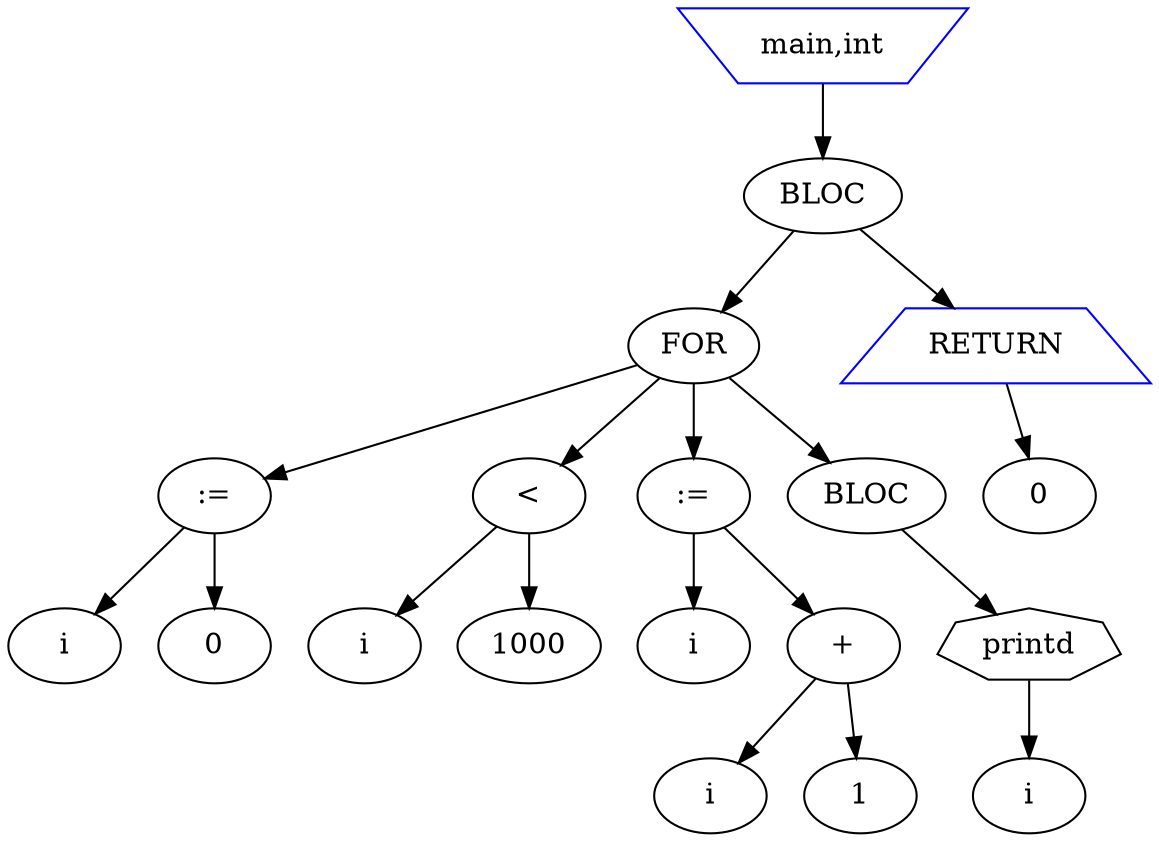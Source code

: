 digraph diagram1 {
//programme
node_1 [label="main,int" shape=invtrapezium color=blue];//fonction
 node_2 [label="BLOC" shape=ellipse];//bloc
node_3 [label="FOR" ];//FOR
node_4 [label=":=" ];//affectation
node_5 [label="i"];//Identificateur
node_6 [label="0" ];//expression3
node_4 -> node_5
node_4 -> node_6
node_7 [label="<"];//cond3
node_8 [label="i"];//Identificateur
node_9 [label="1000" ];//expression3
node_7 -> node_8
node_7 -> node_9
node_10 [label=":=" ];//affectation
node_11 [label="i"];//Identificateur
node_12 [label="+" ];//expression1
node_13 [label="i"];//Identificateur
node_14 [label="1" ];//expression3
node_12 -> node_13
node_12 -> node_14
node_10 -> node_11
node_10 -> node_12
node_15 [label="BLOC" shape=ellipse];//bloc
node_16 [label="printd" shape=septagon];//appel
node_17 [label="i"];//Identificateur
node_16 -> node_17
node_15 -> node_16
node_3 -> node_4
node_3 -> node_7
node_3 -> node_10
node_3 -> node_15
node_2 -> node_3
node_21 [label="RETURN" shape=trapezium color=blue];//RETURN
node_22 [label="0" ];//expression3
node_21 -> node_22
node_2 -> node_21
node_1 -> node_2
}
